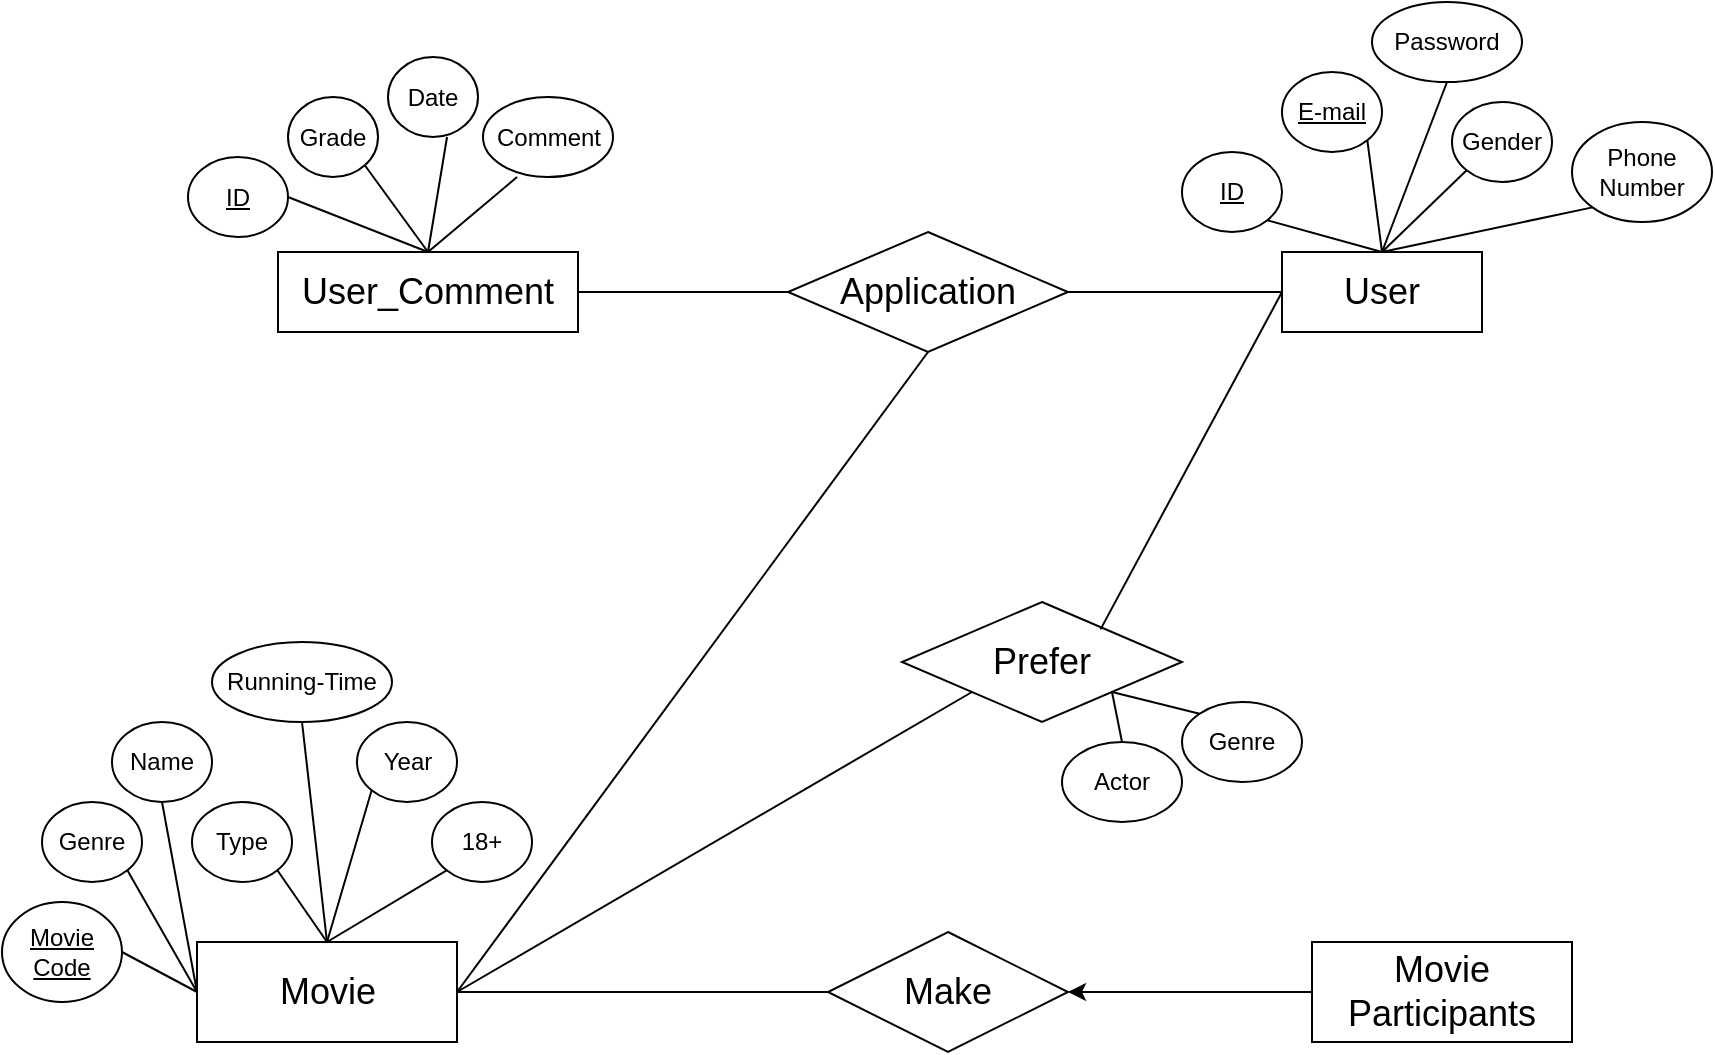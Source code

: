 <mxfile version="24.7.12">
  <diagram id="R2lEEEUBdFMjLlhIrx00" name="Page-1">
    <mxGraphModel dx="1366" dy="703" grid="1" gridSize="10" guides="1" tooltips="1" connect="1" arrows="1" fold="1" page="1" pageScale="1" pageWidth="850" pageHeight="1100" math="0" shadow="0" extFonts="Permanent Marker^https://fonts.googleapis.com/css?family=Permanent+Marker">
      <root>
        <mxCell id="0" />
        <mxCell id="1" parent="0" />
        <mxCell id="OrGfQXAaAdTn9BZJPWIu-47" value="Type" style="ellipse;whiteSpace=wrap;html=1;align=center;" vertex="1" parent="1">
          <mxGeometry x="472" y="670" width="50" height="40" as="geometry" />
        </mxCell>
        <mxCell id="OrGfQXAaAdTn9BZJPWIu-48" value="&lt;font style=&quot;font-size: 18px;&quot;&gt;User&lt;/font&gt;" style="whiteSpace=wrap;html=1;align=center;" vertex="1" parent="1">
          <mxGeometry x="1017" y="395" width="100" height="40" as="geometry" />
        </mxCell>
        <mxCell id="OrGfQXAaAdTn9BZJPWIu-102" style="edgeStyle=orthogonalEdgeStyle;rounded=0;orthogonalLoop=1;jettySize=auto;html=1;exitX=0;exitY=0.5;exitDx=0;exitDy=0;entryX=1;entryY=0.5;entryDx=0;entryDy=0;" edge="1" parent="1" source="OrGfQXAaAdTn9BZJPWIu-49" target="OrGfQXAaAdTn9BZJPWIu-71">
          <mxGeometry relative="1" as="geometry" />
        </mxCell>
        <mxCell id="OrGfQXAaAdTn9BZJPWIu-49" value="&lt;font style=&quot;font-size: 18px;&quot;&gt;Movie Participants&lt;/font&gt;" style="whiteSpace=wrap;html=1;align=center;" vertex="1" parent="1">
          <mxGeometry x="1032" y="740" width="130" height="50" as="geometry" />
        </mxCell>
        <mxCell id="OrGfQXAaAdTn9BZJPWIu-50" value="&lt;u&gt;ID&lt;/u&gt;" style="ellipse;whiteSpace=wrap;html=1;align=center;" vertex="1" parent="1">
          <mxGeometry x="967" y="345" width="50" height="40" as="geometry" />
        </mxCell>
        <mxCell id="OrGfQXAaAdTn9BZJPWIu-52" value="" style="endArrow=none;html=1;rounded=0;exitX=1;exitY=1;exitDx=0;exitDy=0;entryX=0.5;entryY=0;entryDx=0;entryDy=0;" edge="1" parent="1" source="OrGfQXAaAdTn9BZJPWIu-50" target="OrGfQXAaAdTn9BZJPWIu-48">
          <mxGeometry relative="1" as="geometry">
            <mxPoint x="767" y="390" as="sourcePoint" />
            <mxPoint x="927" y="390" as="targetPoint" />
          </mxGeometry>
        </mxCell>
        <mxCell id="OrGfQXAaAdTn9BZJPWIu-53" value="&lt;u&gt;E-mail&lt;/u&gt;" style="ellipse;whiteSpace=wrap;html=1;align=center;" vertex="1" parent="1">
          <mxGeometry x="1017" y="305" width="50" height="40" as="geometry" />
        </mxCell>
        <mxCell id="OrGfQXAaAdTn9BZJPWIu-54" value="" style="endArrow=none;html=1;rounded=0;exitX=1;exitY=1;exitDx=0;exitDy=0;entryX=0.5;entryY=0;entryDx=0;entryDy=0;" edge="1" parent="1" source="OrGfQXAaAdTn9BZJPWIu-53" target="OrGfQXAaAdTn9BZJPWIu-48">
          <mxGeometry relative="1" as="geometry">
            <mxPoint x="1010" y="334" as="sourcePoint" />
            <mxPoint x="1067" y="350" as="targetPoint" />
          </mxGeometry>
        </mxCell>
        <mxCell id="OrGfQXAaAdTn9BZJPWIu-55" value="Password" style="ellipse;whiteSpace=wrap;html=1;align=center;" vertex="1" parent="1">
          <mxGeometry x="1062" y="270" width="75" height="40" as="geometry" />
        </mxCell>
        <mxCell id="OrGfQXAaAdTn9BZJPWIu-56" value="" style="endArrow=none;html=1;rounded=0;exitX=0.5;exitY=1;exitDx=0;exitDy=0;entryX=0.5;entryY=0;entryDx=0;entryDy=0;" edge="1" parent="1" source="OrGfQXAaAdTn9BZJPWIu-55" target="OrGfQXAaAdTn9BZJPWIu-48">
          <mxGeometry relative="1" as="geometry">
            <mxPoint x="1040" y="284" as="sourcePoint" />
            <mxPoint x="1077" y="360" as="targetPoint" />
          </mxGeometry>
        </mxCell>
        <mxCell id="OrGfQXAaAdTn9BZJPWIu-57" value="Gender" style="ellipse;whiteSpace=wrap;html=1;align=center;" vertex="1" parent="1">
          <mxGeometry x="1102" y="320" width="50" height="40" as="geometry" />
        </mxCell>
        <mxCell id="OrGfQXAaAdTn9BZJPWIu-58" value="" style="endArrow=none;html=1;rounded=0;exitX=0;exitY=1;exitDx=0;exitDy=0;entryX=0.5;entryY=0;entryDx=0;entryDy=0;" edge="1" parent="1" source="OrGfQXAaAdTn9BZJPWIu-57" target="OrGfQXAaAdTn9BZJPWIu-48">
          <mxGeometry relative="1" as="geometry">
            <mxPoint x="1040" y="284" as="sourcePoint" />
            <mxPoint x="1077" y="360" as="targetPoint" />
          </mxGeometry>
        </mxCell>
        <mxCell id="OrGfQXAaAdTn9BZJPWIu-61" value="Phone Number" style="ellipse;whiteSpace=wrap;html=1;align=center;" vertex="1" parent="1">
          <mxGeometry x="1162" y="330" width="70" height="50" as="geometry" />
        </mxCell>
        <mxCell id="OrGfQXAaAdTn9BZJPWIu-62" value="" style="endArrow=none;html=1;rounded=0;exitX=0;exitY=1;exitDx=0;exitDy=0;entryX=0.5;entryY=0;entryDx=0;entryDy=0;" edge="1" parent="1" source="OrGfQXAaAdTn9BZJPWIu-61" target="OrGfQXAaAdTn9BZJPWIu-48">
          <mxGeometry relative="1" as="geometry">
            <mxPoint x="1114" y="284" as="sourcePoint" />
            <mxPoint x="1077" y="360" as="targetPoint" />
          </mxGeometry>
        </mxCell>
        <mxCell id="OrGfQXAaAdTn9BZJPWIu-63" value="Name" style="ellipse;whiteSpace=wrap;html=1;align=center;" vertex="1" parent="1">
          <mxGeometry x="432" y="630" width="50" height="40" as="geometry" />
        </mxCell>
        <mxCell id="OrGfQXAaAdTn9BZJPWIu-64" value="Running-Time" style="ellipse;whiteSpace=wrap;html=1;align=center;" vertex="1" parent="1">
          <mxGeometry x="482" y="590" width="90" height="40" as="geometry" />
        </mxCell>
        <mxCell id="OrGfQXAaAdTn9BZJPWIu-65" value="Year" style="ellipse;whiteSpace=wrap;html=1;align=center;" vertex="1" parent="1">
          <mxGeometry x="554.5" y="630" width="50" height="40" as="geometry" />
        </mxCell>
        <mxCell id="OrGfQXAaAdTn9BZJPWIu-66" value="18+" style="ellipse;whiteSpace=wrap;html=1;align=center;" vertex="1" parent="1">
          <mxGeometry x="592" y="670" width="50" height="40" as="geometry" />
        </mxCell>
        <mxCell id="OrGfQXAaAdTn9BZJPWIu-67" value="Genre" style="ellipse;whiteSpace=wrap;html=1;align=center;" vertex="1" parent="1">
          <mxGeometry x="397" y="670" width="50" height="40" as="geometry" />
        </mxCell>
        <mxCell id="OrGfQXAaAdTn9BZJPWIu-71" value="&lt;font style=&quot;font-size: 18px;&quot;&gt;Make&lt;/font&gt;" style="shape=rhombus;perimeter=rhombusPerimeter;whiteSpace=wrap;html=1;align=center;" vertex="1" parent="1">
          <mxGeometry x="790" y="735" width="120" height="60" as="geometry" />
        </mxCell>
        <mxCell id="OrGfQXAaAdTn9BZJPWIu-74" value="&lt;font style=&quot;font-size: 18px;&quot;&gt;Movie&lt;/font&gt;" style="whiteSpace=wrap;html=1;align=center;" vertex="1" parent="1">
          <mxGeometry x="474.5" y="740" width="130" height="50" as="geometry" />
        </mxCell>
        <mxCell id="OrGfQXAaAdTn9BZJPWIu-75" value="" style="endArrow=none;html=1;rounded=0;exitX=1;exitY=0.5;exitDx=0;exitDy=0;entryX=0;entryY=0.5;entryDx=0;entryDy=0;" edge="1" parent="1" source="OrGfQXAaAdTn9BZJPWIu-74" target="OrGfQXAaAdTn9BZJPWIu-71">
          <mxGeometry relative="1" as="geometry">
            <mxPoint x="967" y="775" as="sourcePoint" />
            <mxPoint x="837" y="765" as="targetPoint" />
          </mxGeometry>
        </mxCell>
        <mxCell id="OrGfQXAaAdTn9BZJPWIu-76" value="&lt;font style=&quot;font-size: 18px;&quot;&gt;Prefer&lt;/font&gt;" style="shape=rhombus;perimeter=rhombusPerimeter;whiteSpace=wrap;html=1;align=center;" vertex="1" parent="1">
          <mxGeometry x="827" y="570" width="140" height="60" as="geometry" />
        </mxCell>
        <mxCell id="OrGfQXAaAdTn9BZJPWIu-77" value="&lt;font style=&quot;font-size: 18px;&quot;&gt;User_Comment&lt;/font&gt;" style="whiteSpace=wrap;html=1;align=center;" vertex="1" parent="1">
          <mxGeometry x="515" y="395" width="150" height="40" as="geometry" />
        </mxCell>
        <mxCell id="OrGfQXAaAdTn9BZJPWIu-78" value="Grade" style="ellipse;whiteSpace=wrap;html=1;align=center;" vertex="1" parent="1">
          <mxGeometry x="520" y="317.5" width="45" height="40" as="geometry" />
        </mxCell>
        <mxCell id="OrGfQXAaAdTn9BZJPWIu-79" value="&lt;u&gt;ID&lt;/u&gt;" style="ellipse;whiteSpace=wrap;html=1;align=center;" vertex="1" parent="1">
          <mxGeometry x="470" y="347.5" width="50" height="40" as="geometry" />
        </mxCell>
        <mxCell id="OrGfQXAaAdTn9BZJPWIu-80" value="&lt;u&gt;Movie&lt;br&gt;Code&lt;/u&gt;" style="ellipse;whiteSpace=wrap;html=1;align=center;" vertex="1" parent="1">
          <mxGeometry x="377" y="720" width="60" height="50" as="geometry" />
        </mxCell>
        <mxCell id="OrGfQXAaAdTn9BZJPWIu-81" value="" style="endArrow=none;html=1;rounded=0;exitX=0;exitY=0.5;exitDx=0;exitDy=0;entryX=1;entryY=0.5;entryDx=0;entryDy=0;" edge="1" parent="1" source="OrGfQXAaAdTn9BZJPWIu-74" target="OrGfQXAaAdTn9BZJPWIu-80">
          <mxGeometry relative="1" as="geometry">
            <mxPoint x="802" y="725" as="sourcePoint" />
            <mxPoint x="877" y="725" as="targetPoint" />
          </mxGeometry>
        </mxCell>
        <mxCell id="OrGfQXAaAdTn9BZJPWIu-82" value="" style="endArrow=none;html=1;rounded=0;entryX=1;entryY=1;entryDx=0;entryDy=0;exitX=0;exitY=0.5;exitDx=0;exitDy=0;" edge="1" parent="1" source="OrGfQXAaAdTn9BZJPWIu-74" target="OrGfQXAaAdTn9BZJPWIu-67">
          <mxGeometry relative="1" as="geometry">
            <mxPoint x="472" y="720" as="sourcePoint" />
            <mxPoint x="447" y="755" as="targetPoint" />
          </mxGeometry>
        </mxCell>
        <mxCell id="OrGfQXAaAdTn9BZJPWIu-83" value="" style="endArrow=none;html=1;rounded=0;entryX=0.5;entryY=1;entryDx=0;entryDy=0;exitX=0;exitY=0.5;exitDx=0;exitDy=0;" edge="1" parent="1" source="OrGfQXAaAdTn9BZJPWIu-74" target="OrGfQXAaAdTn9BZJPWIu-63">
          <mxGeometry relative="1" as="geometry">
            <mxPoint x="472" y="720" as="sourcePoint" />
            <mxPoint x="435" y="704" as="targetPoint" />
          </mxGeometry>
        </mxCell>
        <mxCell id="OrGfQXAaAdTn9BZJPWIu-84" value="" style="endArrow=none;html=1;rounded=0;entryX=1;entryY=1;entryDx=0;entryDy=0;exitX=0.5;exitY=0;exitDx=0;exitDy=0;" edge="1" parent="1" source="OrGfQXAaAdTn9BZJPWIu-74" target="OrGfQXAaAdTn9BZJPWIu-47">
          <mxGeometry relative="1" as="geometry">
            <mxPoint x="482" y="730" as="sourcePoint" />
            <mxPoint x="455" y="654" as="targetPoint" />
          </mxGeometry>
        </mxCell>
        <mxCell id="OrGfQXAaAdTn9BZJPWIu-85" value="" style="endArrow=none;html=1;rounded=0;entryX=0.5;entryY=1;entryDx=0;entryDy=0;exitX=0.5;exitY=0;exitDx=0;exitDy=0;" edge="1" parent="1" source="OrGfQXAaAdTn9BZJPWIu-74" target="OrGfQXAaAdTn9BZJPWIu-64">
          <mxGeometry relative="1" as="geometry">
            <mxPoint x="547" y="700" as="sourcePoint" />
            <mxPoint x="495" y="614" as="targetPoint" />
          </mxGeometry>
        </mxCell>
        <mxCell id="OrGfQXAaAdTn9BZJPWIu-86" value="" style="endArrow=none;html=1;rounded=0;entryX=0;entryY=1;entryDx=0;entryDy=0;exitX=0.5;exitY=0;exitDx=0;exitDy=0;" edge="1" parent="1" source="OrGfQXAaAdTn9BZJPWIu-74" target="OrGfQXAaAdTn9BZJPWIu-65">
          <mxGeometry relative="1" as="geometry">
            <mxPoint x="547" y="700" as="sourcePoint" />
            <mxPoint x="537" y="580" as="targetPoint" />
          </mxGeometry>
        </mxCell>
        <mxCell id="OrGfQXAaAdTn9BZJPWIu-87" value="" style="endArrow=none;html=1;rounded=0;entryX=0;entryY=1;entryDx=0;entryDy=0;exitX=0.5;exitY=0;exitDx=0;exitDy=0;" edge="1" parent="1" source="OrGfQXAaAdTn9BZJPWIu-74" target="OrGfQXAaAdTn9BZJPWIu-66">
          <mxGeometry relative="1" as="geometry">
            <mxPoint x="547" y="700" as="sourcePoint" />
            <mxPoint x="599" y="599" as="targetPoint" />
          </mxGeometry>
        </mxCell>
        <mxCell id="OrGfQXAaAdTn9BZJPWIu-88" value="Date" style="ellipse;whiteSpace=wrap;html=1;align=center;" vertex="1" parent="1">
          <mxGeometry x="570" y="297.5" width="45" height="40" as="geometry" />
        </mxCell>
        <mxCell id="OrGfQXAaAdTn9BZJPWIu-89" value="Comment" style="ellipse;whiteSpace=wrap;html=1;align=center;" vertex="1" parent="1">
          <mxGeometry x="617.5" y="317.5" width="65" height="40" as="geometry" />
        </mxCell>
        <mxCell id="OrGfQXAaAdTn9BZJPWIu-91" value="" style="endArrow=none;html=1;rounded=0;exitX=1;exitY=0.5;exitDx=0;exitDy=0;entryX=0;entryY=1;entryDx=0;entryDy=0;" edge="1" parent="1" source="OrGfQXAaAdTn9BZJPWIu-74" target="OrGfQXAaAdTn9BZJPWIu-76">
          <mxGeometry relative="1" as="geometry">
            <mxPoint x="732" y="725" as="sourcePoint" />
            <mxPoint x="862" y="610" as="targetPoint" />
          </mxGeometry>
        </mxCell>
        <mxCell id="OrGfQXAaAdTn9BZJPWIu-92" value="" style="endArrow=none;html=1;rounded=0;exitX=0;exitY=0.5;exitDx=0;exitDy=0;entryX=0.709;entryY=0.228;entryDx=0;entryDy=0;entryPerimeter=0;" edge="1" parent="1" source="OrGfQXAaAdTn9BZJPWIu-48" target="OrGfQXAaAdTn9BZJPWIu-76">
          <mxGeometry relative="1" as="geometry">
            <mxPoint x="635" y="725" as="sourcePoint" />
            <mxPoint x="783" y="619" as="targetPoint" />
          </mxGeometry>
        </mxCell>
        <mxCell id="OrGfQXAaAdTn9BZJPWIu-93" value="" style="endArrow=none;html=1;rounded=0;entryX=1;entryY=1;entryDx=0;entryDy=0;exitX=0;exitY=0;exitDx=0;exitDy=0;" edge="1" parent="1" source="OrGfQXAaAdTn9BZJPWIu-95" target="OrGfQXAaAdTn9BZJPWIu-76">
          <mxGeometry relative="1" as="geometry">
            <mxPoint x="962" y="640" as="sourcePoint" />
            <mxPoint x="865" y="619" as="targetPoint" />
          </mxGeometry>
        </mxCell>
        <mxCell id="OrGfQXAaAdTn9BZJPWIu-94" value="" style="endArrow=none;html=1;rounded=0;entryX=1;entryY=1;entryDx=0;entryDy=0;exitX=0.5;exitY=0;exitDx=0;exitDy=0;" edge="1" parent="1" source="OrGfQXAaAdTn9BZJPWIu-96" target="OrGfQXAaAdTn9BZJPWIu-76">
          <mxGeometry relative="1" as="geometry">
            <mxPoint x="892" y="650" as="sourcePoint" />
            <mxPoint x="922" y="604" as="targetPoint" />
          </mxGeometry>
        </mxCell>
        <mxCell id="OrGfQXAaAdTn9BZJPWIu-95" value="Genre" style="ellipse;whiteSpace=wrap;html=1;align=center;" vertex="1" parent="1">
          <mxGeometry x="967" y="620" width="60" height="40" as="geometry" />
        </mxCell>
        <mxCell id="OrGfQXAaAdTn9BZJPWIu-96" value="Actor" style="ellipse;whiteSpace=wrap;html=1;align=center;" vertex="1" parent="1">
          <mxGeometry x="907" y="640" width="60" height="40" as="geometry" />
        </mxCell>
        <mxCell id="OrGfQXAaAdTn9BZJPWIu-97" value="" style="endArrow=none;html=1;rounded=0;entryX=1;entryY=0.5;entryDx=0;entryDy=0;exitX=0.5;exitY=0;exitDx=0;exitDy=0;" edge="1" parent="1" source="OrGfQXAaAdTn9BZJPWIu-77" target="OrGfQXAaAdTn9BZJPWIu-79">
          <mxGeometry relative="1" as="geometry">
            <mxPoint x="560.5" y="727.5" as="sourcePoint" />
            <mxPoint x="547.5" y="617.5" as="targetPoint" />
          </mxGeometry>
        </mxCell>
        <mxCell id="OrGfQXAaAdTn9BZJPWIu-98" value="" style="endArrow=none;html=1;rounded=0;entryX=1;entryY=1;entryDx=0;entryDy=0;exitX=0.5;exitY=0;exitDx=0;exitDy=0;" edge="1" parent="1" source="OrGfQXAaAdTn9BZJPWIu-77" target="OrGfQXAaAdTn9BZJPWIu-78">
          <mxGeometry relative="1" as="geometry">
            <mxPoint x="570.5" y="737.5" as="sourcePoint" />
            <mxPoint x="557.5" y="627.5" as="targetPoint" />
          </mxGeometry>
        </mxCell>
        <mxCell id="OrGfQXAaAdTn9BZJPWIu-99" value="" style="endArrow=none;html=1;rounded=0;entryX=0.656;entryY=1;entryDx=0;entryDy=0;exitX=0.5;exitY=0;exitDx=0;exitDy=0;entryPerimeter=0;" edge="1" parent="1" source="OrGfQXAaAdTn9BZJPWIu-77" target="OrGfQXAaAdTn9BZJPWIu-88">
          <mxGeometry relative="1" as="geometry">
            <mxPoint x="580.5" y="747.5" as="sourcePoint" />
            <mxPoint x="567.5" y="637.5" as="targetPoint" />
          </mxGeometry>
        </mxCell>
        <mxCell id="OrGfQXAaAdTn9BZJPWIu-100" value="" style="endArrow=none;html=1;rounded=0;entryX=0.262;entryY=1;entryDx=0;entryDy=0;exitX=0.5;exitY=0;exitDx=0;exitDy=0;entryPerimeter=0;" edge="1" parent="1" source="OrGfQXAaAdTn9BZJPWIu-77" target="OrGfQXAaAdTn9BZJPWIu-89">
          <mxGeometry relative="1" as="geometry">
            <mxPoint x="590.5" y="757.5" as="sourcePoint" />
            <mxPoint x="577.5" y="647.5" as="targetPoint" />
          </mxGeometry>
        </mxCell>
        <mxCell id="OrGfQXAaAdTn9BZJPWIu-104" value="" style="endArrow=none;html=1;rounded=0;exitX=1;exitY=0.5;exitDx=0;exitDy=0;entryX=0;entryY=0.5;entryDx=0;entryDy=0;" edge="1" parent="1" source="OrGfQXAaAdTn9BZJPWIu-77" target="OrGfQXAaAdTn9BZJPWIu-105">
          <mxGeometry relative="1" as="geometry">
            <mxPoint x="638" y="775" as="sourcePoint" />
            <mxPoint x="745" y="415" as="targetPoint" />
          </mxGeometry>
        </mxCell>
        <mxCell id="OrGfQXAaAdTn9BZJPWIu-105" value="&lt;font style=&quot;font-size: 18px;&quot;&gt;Application&lt;/font&gt;" style="shape=rhombus;perimeter=rhombusPerimeter;whiteSpace=wrap;html=1;align=center;" vertex="1" parent="1">
          <mxGeometry x="770" y="385" width="140" height="60" as="geometry" />
        </mxCell>
        <mxCell id="OrGfQXAaAdTn9BZJPWIu-108" value="" style="endArrow=none;html=1;rounded=0;exitX=1;exitY=0.5;exitDx=0;exitDy=0;entryX=0;entryY=0.5;entryDx=0;entryDy=0;" edge="1" parent="1" source="OrGfQXAaAdTn9BZJPWIu-105" target="OrGfQXAaAdTn9BZJPWIu-48">
          <mxGeometry relative="1" as="geometry">
            <mxPoint x="675" y="425" as="sourcePoint" />
            <mxPoint x="760" y="425" as="targetPoint" />
          </mxGeometry>
        </mxCell>
        <mxCell id="OrGfQXAaAdTn9BZJPWIu-109" value="" style="endArrow=none;html=1;rounded=0;exitX=1;exitY=0.5;exitDx=0;exitDy=0;entryX=0.5;entryY=1;entryDx=0;entryDy=0;" edge="1" parent="1" source="OrGfQXAaAdTn9BZJPWIu-74" target="OrGfQXAaAdTn9BZJPWIu-105">
          <mxGeometry relative="1" as="geometry">
            <mxPoint x="518" y="775" as="sourcePoint" />
            <mxPoint x="740" y="775" as="targetPoint" />
          </mxGeometry>
        </mxCell>
      </root>
    </mxGraphModel>
  </diagram>
</mxfile>

